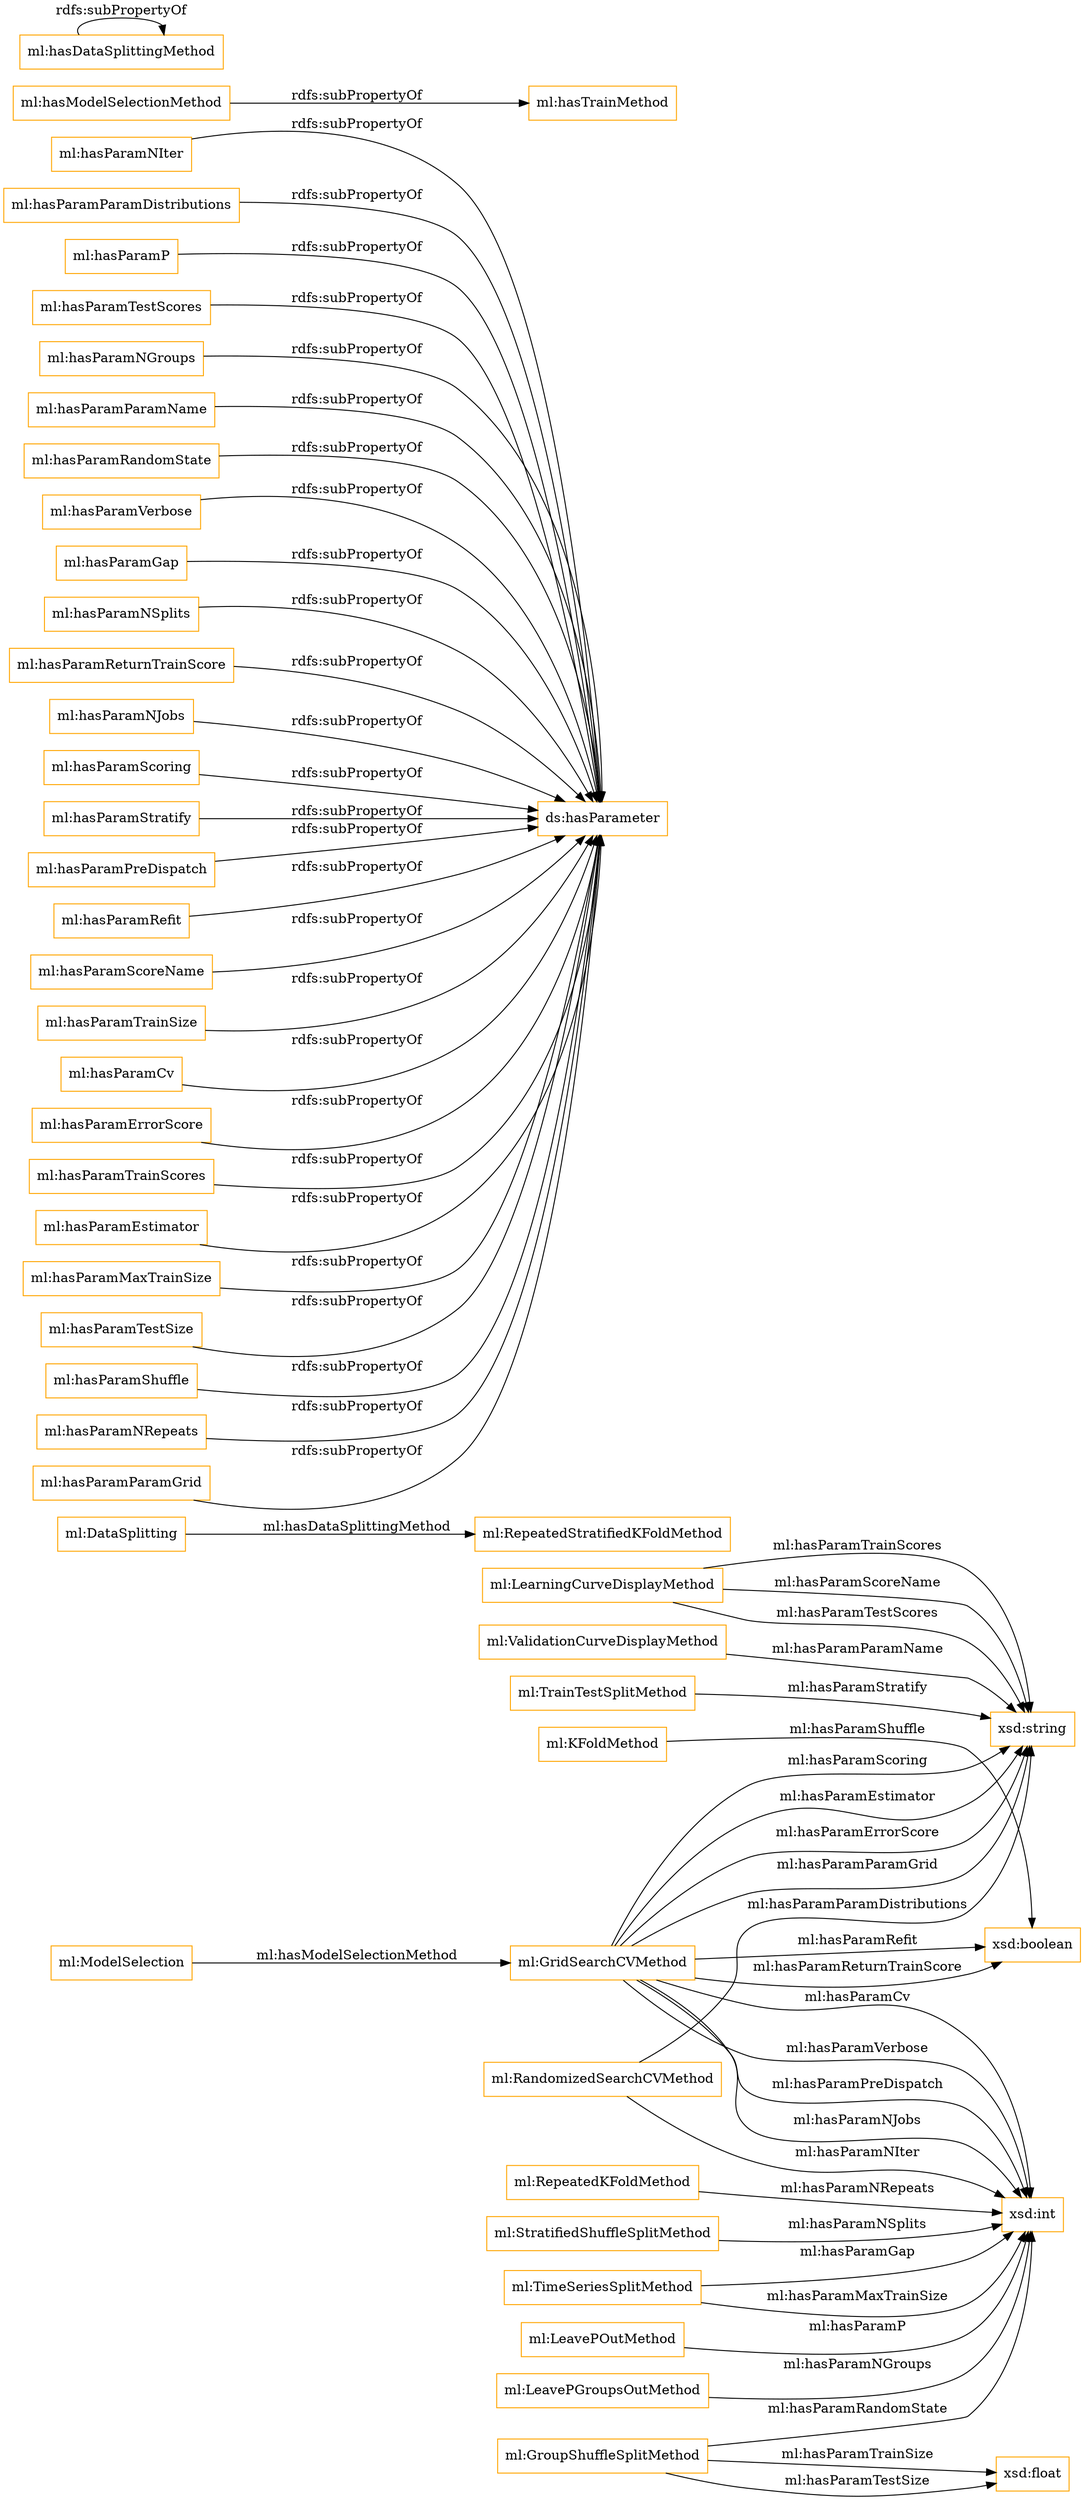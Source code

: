 digraph ar2dtool_diagram { 
rankdir=LR;
size="1501"
node [shape = rectangle, color="orange"]; "ml:RandomizedSearchCVMethod" "ml:GridSearchCVMethod" "ml:ValidationCurveDisplayMethod" "ml:StratifiedShuffleSplitMethod" "ml:RepeatedStratifiedKFoldMethod" "ml:TimeSeriesSplitMethod" "ml:TrainTestSplitMethod" "ml:LeavePOutMethod" "ml:LeavePGroupsOutMethod" "ml:GroupShuffleSplitMethod" "ml:LearningCurveDisplayMethod" "ml:RepeatedKFoldMethod" "ml:KFoldMethod" ; /*classes style*/
	"ml:hasParamNIter" -> "ds:hasParameter" [ label = "rdfs:subPropertyOf" ];
	"ml:hasParamParamDistributions" -> "ds:hasParameter" [ label = "rdfs:subPropertyOf" ];
	"ml:hasParamP" -> "ds:hasParameter" [ label = "rdfs:subPropertyOf" ];
	"ml:hasParamTestScores" -> "ds:hasParameter" [ label = "rdfs:subPropertyOf" ];
	"ml:hasParamNGroups" -> "ds:hasParameter" [ label = "rdfs:subPropertyOf" ];
	"ml:hasModelSelectionMethod" -> "ml:hasTrainMethod" [ label = "rdfs:subPropertyOf" ];
	"ml:hasParamParamName" -> "ds:hasParameter" [ label = "rdfs:subPropertyOf" ];
	"ml:hasParamRandomState" -> "ds:hasParameter" [ label = "rdfs:subPropertyOf" ];
	"ml:hasParamVerbose" -> "ds:hasParameter" [ label = "rdfs:subPropertyOf" ];
	"ml:hasParamGap" -> "ds:hasParameter" [ label = "rdfs:subPropertyOf" ];
	"ml:hasParamNSplits" -> "ds:hasParameter" [ label = "rdfs:subPropertyOf" ];
	"ml:hasParamReturnTrainScore" -> "ds:hasParameter" [ label = "rdfs:subPropertyOf" ];
	"ml:hasParamNJobs" -> "ds:hasParameter" [ label = "rdfs:subPropertyOf" ];
	"ml:hasParamScoring" -> "ds:hasParameter" [ label = "rdfs:subPropertyOf" ];
	"ml:hasParamStratify" -> "ds:hasParameter" [ label = "rdfs:subPropertyOf" ];
	"ml:hasParamPreDispatch" -> "ds:hasParameter" [ label = "rdfs:subPropertyOf" ];
	"ml:hasParamRefit" -> "ds:hasParameter" [ label = "rdfs:subPropertyOf" ];
	"ml:hasParamScoreName" -> "ds:hasParameter" [ label = "rdfs:subPropertyOf" ];
	"ml:hasDataSplittingMethod" -> "ml:hasDataSplittingMethod" [ label = "rdfs:subPropertyOf" ];
	"ml:hasParamTrainSize" -> "ds:hasParameter" [ label = "rdfs:subPropertyOf" ];
	"ml:hasParamCv" -> "ds:hasParameter" [ label = "rdfs:subPropertyOf" ];
	"ml:hasParamErrorScore" -> "ds:hasParameter" [ label = "rdfs:subPropertyOf" ];
	"ml:hasParamTrainScores" -> "ds:hasParameter" [ label = "rdfs:subPropertyOf" ];
	"ml:hasParamEstimator" -> "ds:hasParameter" [ label = "rdfs:subPropertyOf" ];
	"ml:hasParamMaxTrainSize" -> "ds:hasParameter" [ label = "rdfs:subPropertyOf" ];
	"ml:hasParamTestSize" -> "ds:hasParameter" [ label = "rdfs:subPropertyOf" ];
	"ml:hasParamShuffle" -> "ds:hasParameter" [ label = "rdfs:subPropertyOf" ];
	"ml:hasParamNRepeats" -> "ds:hasParameter" [ label = "rdfs:subPropertyOf" ];
	"ml:hasParamParamGrid" -> "ds:hasParameter" [ label = "rdfs:subPropertyOf" ];
	"ml:TimeSeriesSplitMethod" -> "xsd:int" [ label = "ml:hasParamMaxTrainSize" ];
	"ml:GridSearchCVMethod" -> "xsd:string" [ label = "ml:hasParamParamGrid" ];
	"ml:RandomizedSearchCVMethod" -> "xsd:int" [ label = "ml:hasParamNIter" ];
	"ml:GroupShuffleSplitMethod" -> "xsd:float" [ label = "ml:hasParamTrainSize" ];
	"ml:RepeatedKFoldMethod" -> "xsd:int" [ label = "ml:hasParamNRepeats" ];
	"ml:DataSplitting" -> "ml:RepeatedStratifiedKFoldMethod" [ label = "ml:hasDataSplittingMethod" ];
	"ml:ModelSelection" -> "ml:GridSearchCVMethod" [ label = "ml:hasModelSelectionMethod" ];
	"ml:GridSearchCVMethod" -> "xsd:boolean" [ label = "ml:hasParamRefit" ];
	"ml:LearningCurveDisplayMethod" -> "xsd:string" [ label = "ml:hasParamTestScores" ];
	"ml:LearningCurveDisplayMethod" -> "xsd:string" [ label = "ml:hasParamTrainScores" ];
	"ml:TrainTestSplitMethod" -> "xsd:string" [ label = "ml:hasParamStratify" ];
	"ml:KFoldMethod" -> "xsd:boolean" [ label = "ml:hasParamShuffle" ];
	"ml:GridSearchCVMethod" -> "xsd:int" [ label = "ml:hasParamCv" ];
	"ml:ValidationCurveDisplayMethod" -> "xsd:string" [ label = "ml:hasParamParamName" ];
	"ml:GridSearchCVMethod" -> "xsd:string" [ label = "ml:hasParamScoring" ];
	"ml:TimeSeriesSplitMethod" -> "xsd:int" [ label = "ml:hasParamGap" ];
	"ml:GroupShuffleSplitMethod" -> "xsd:float" [ label = "ml:hasParamTestSize" ];
	"ml:RandomizedSearchCVMethod" -> "xsd:string" [ label = "ml:hasParamParamDistributions" ];
	"ml:LearningCurveDisplayMethod" -> "xsd:string" [ label = "ml:hasParamScoreName" ];
	"ml:LeavePGroupsOutMethod" -> "xsd:int" [ label = "ml:hasParamNGroups" ];
	"ml:GridSearchCVMethod" -> "xsd:int" [ label = "ml:hasParamVerbose" ];
	"ml:GroupShuffleSplitMethod" -> "xsd:int" [ label = "ml:hasParamRandomState" ];
	"ml:GridSearchCVMethod" -> "xsd:int" [ label = "ml:hasParamPreDispatch" ];
	"ml:GridSearchCVMethod" -> "xsd:boolean" [ label = "ml:hasParamReturnTrainScore" ];
	"ml:LeavePOutMethod" -> "xsd:int" [ label = "ml:hasParamP" ];
	"ml:StratifiedShuffleSplitMethod" -> "xsd:int" [ label = "ml:hasParamNSplits" ];
	"ml:GridSearchCVMethod" -> "xsd:string" [ label = "ml:hasParamEstimator" ];
	"ml:GridSearchCVMethod" -> "xsd:string" [ label = "ml:hasParamErrorScore" ];
	"ml:GridSearchCVMethod" -> "xsd:int" [ label = "ml:hasParamNJobs" ];

}
